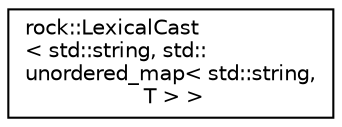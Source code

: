 digraph "类继承关系图"
{
 // LATEX_PDF_SIZE
  edge [fontname="Helvetica",fontsize="10",labelfontname="Helvetica",labelfontsize="10"];
  node [fontname="Helvetica",fontsize="10",shape=record];
  rankdir="LR";
  Node0 [label="rock::LexicalCast\l\< std::string, std::\lunordered_map\< std::string,\l T \> \>",height=0.2,width=0.4,color="black", fillcolor="white", style="filled",URL="$classrock_1_1LexicalCast_3_01std_1_1string_00_01std_1_1unordered__map_3_01std_1_1string_00_01T_01_4_01_4.html",tooltip="类型转换模板类片特化(YAML String 转换成 std::unordered_map<std::string, T>)"];
}
